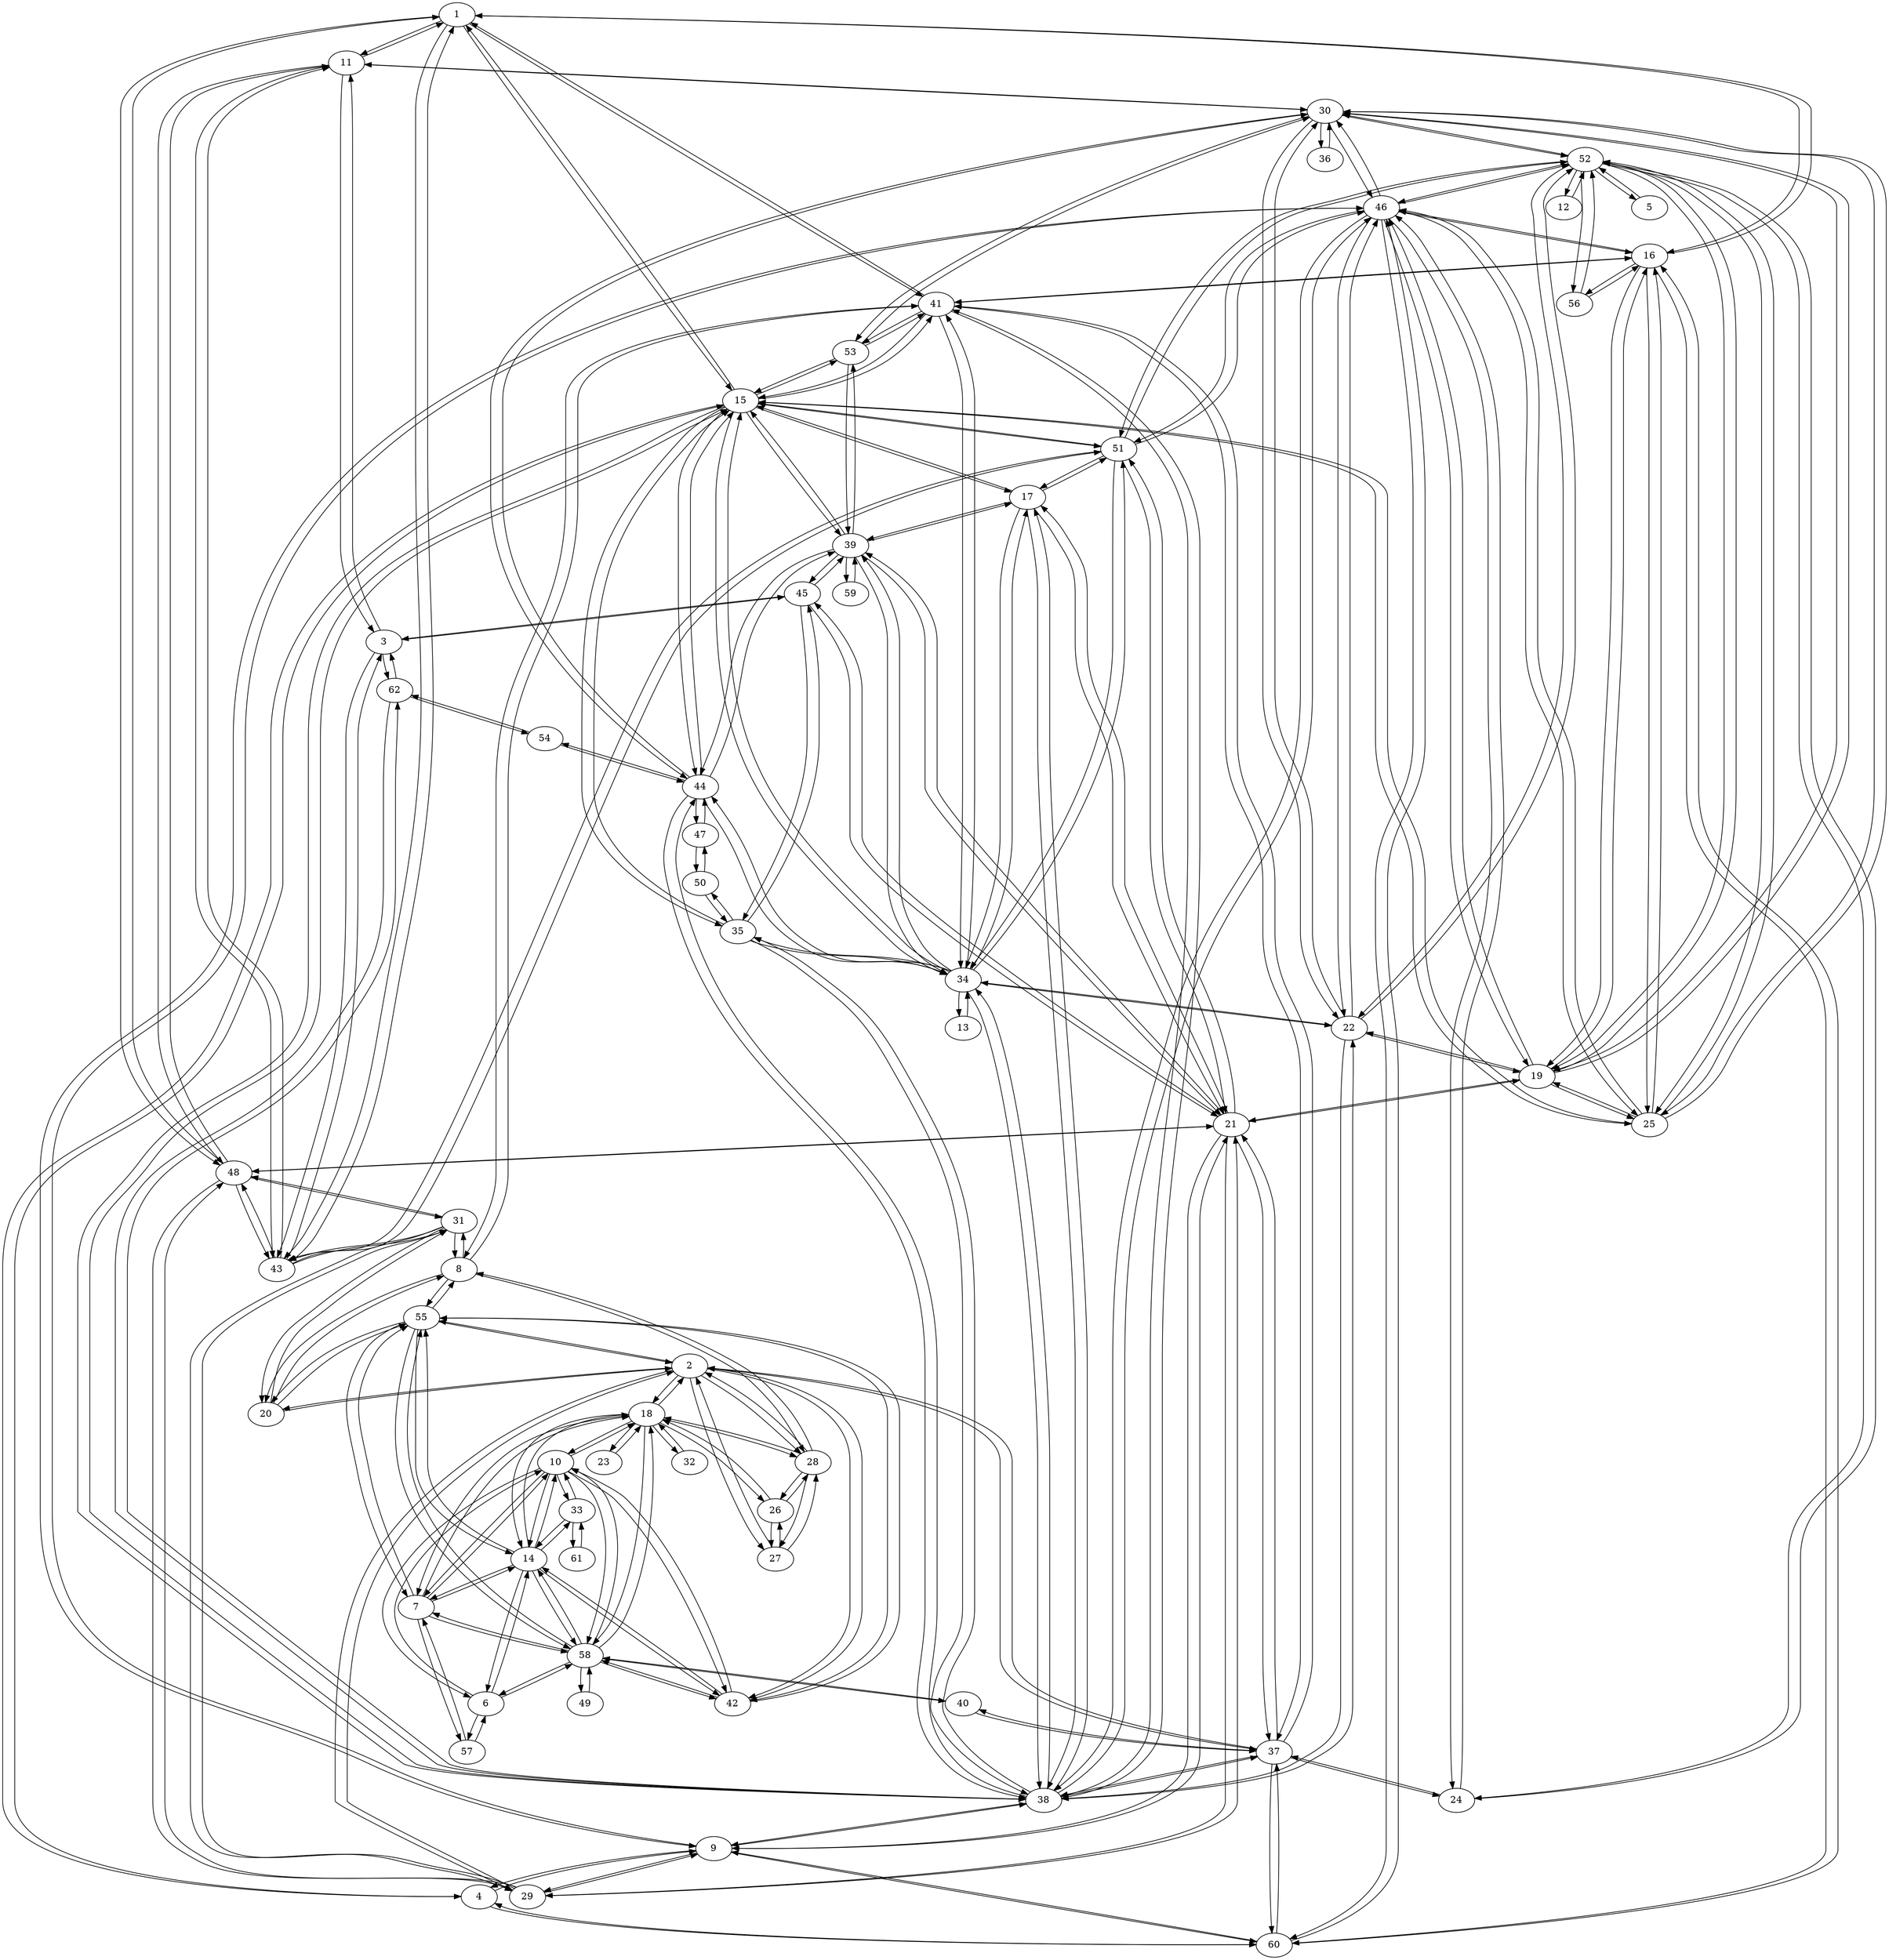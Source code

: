 digraph {
1 -> 11;
1 -> 15;
1 -> 16;
1 -> 41;
1 -> 43;
1 -> 48;
2 -> 18;
2 -> 20;
2 -> 27;
2 -> 28;
2 -> 29;
2 -> 37;
2 -> 42;
2 -> 55;
3 -> 11;
3 -> 43;
3 -> 45;
3 -> 62;
4 -> 9;
4 -> 15;
4 -> 60;
5 -> 52;
6 -> 10;
6 -> 14;
6 -> 57;
6 -> 58;
7 -> 10;
7 -> 14;
7 -> 18;
7 -> 55;
7 -> 57;
7 -> 58;
8 -> 20;
8 -> 28;
8 -> 31;
8 -> 41;
8 -> 55;
9 -> 4;
9 -> 21;
9 -> 29;
9 -> 38;
9 -> 46;
9 -> 60;
10 -> 6;
10 -> 7;
10 -> 14;
10 -> 18;
10 -> 33;
10 -> 42;
10 -> 58;
11 -> 1;
11 -> 3;
11 -> 30;
11 -> 43;
11 -> 48;
12 -> 52;
13 -> 34;
14 -> 6;
14 -> 7;
14 -> 10;
14 -> 18;
14 -> 33;
14 -> 42;
14 -> 55;
14 -> 58;
15 -> 1;
15 -> 4;
15 -> 17;
15 -> 25;
15 -> 34;
15 -> 35;
15 -> 38;
15 -> 39;
15 -> 41;
15 -> 44;
15 -> 51;
15 -> 53;
16 -> 1;
16 -> 19;
16 -> 25;
16 -> 41;
16 -> 46;
16 -> 56;
16 -> 60;
17 -> 15;
17 -> 21;
17 -> 34;
17 -> 38;
17 -> 39;
17 -> 51;
18 -> 2;
18 -> 7;
18 -> 10;
18 -> 14;
18 -> 23;
18 -> 26;
18 -> 28;
18 -> 32;
18 -> 58;
19 -> 16;
19 -> 21;
19 -> 22;
19 -> 25;
19 -> 30;
19 -> 46;
19 -> 52;
20 -> 2;
20 -> 8;
20 -> 31;
20 -> 55;
21 -> 9;
21 -> 17;
21 -> 19;
21 -> 29;
21 -> 37;
21 -> 39;
21 -> 45;
21 -> 48;
21 -> 51;
22 -> 19;
22 -> 30;
22 -> 34;
22 -> 38;
22 -> 46;
22 -> 52;
23 -> 18;
24 -> 37;
24 -> 46;
24 -> 52;
25 -> 15;
25 -> 16;
25 -> 19;
25 -> 30;
25 -> 46;
25 -> 52;
26 -> 18;
26 -> 27;
26 -> 28;
27 -> 2;
27 -> 26;
27 -> 28;
28 -> 2;
28 -> 8;
28 -> 18;
28 -> 26;
28 -> 27;
29 -> 2;
29 -> 9;
29 -> 21;
29 -> 31;
29 -> 48;
30 -> 11;
30 -> 19;
30 -> 22;
30 -> 25;
30 -> 36;
30 -> 44;
30 -> 46;
30 -> 52;
30 -> 53;
31 -> 8;
31 -> 20;
31 -> 29;
31 -> 43;
31 -> 48;
32 -> 18;
33 -> 10;
33 -> 14;
33 -> 61;
34 -> 13;
34 -> 15;
34 -> 17;
34 -> 22;
34 -> 35;
34 -> 38;
34 -> 39;
34 -> 41;
34 -> 44;
34 -> 51;
35 -> 15;
35 -> 34;
35 -> 38;
35 -> 45;
35 -> 50;
36 -> 30;
37 -> 2;
37 -> 21;
37 -> 24;
37 -> 38;
37 -> 40;
37 -> 41;
37 -> 60;
38 -> 9;
38 -> 15;
38 -> 17;
38 -> 22;
38 -> 34;
38 -> 35;
38 -> 37;
38 -> 41;
38 -> 44;
38 -> 46;
38 -> 62;
39 -> 15;
39 -> 17;
39 -> 21;
39 -> 34;
39 -> 44;
39 -> 45;
39 -> 53;
39 -> 59;
40 -> 37;
40 -> 58;
41 -> 1;
41 -> 8;
41 -> 15;
41 -> 16;
41 -> 34;
41 -> 37;
41 -> 38;
41 -> 53;
42 -> 2;
42 -> 10;
42 -> 14;
42 -> 55;
42 -> 58;
43 -> 1;
43 -> 3;
43 -> 11;
43 -> 31;
43 -> 48;
43 -> 51;
44 -> 15;
44 -> 30;
44 -> 34;
44 -> 38;
44 -> 39;
44 -> 47;
44 -> 54;
45 -> 3;
45 -> 21;
45 -> 35;
45 -> 39;
46 -> 9;
46 -> 16;
46 -> 19;
46 -> 22;
46 -> 24;
46 -> 25;
46 -> 30;
46 -> 38;
46 -> 51;
46 -> 52;
46 -> 60;
47 -> 44;
47 -> 50;
48 -> 1;
48 -> 11;
48 -> 21;
48 -> 29;
48 -> 31;
48 -> 43;
49 -> 58;
50 -> 35;
50 -> 47;
51 -> 15;
51 -> 17;
51 -> 21;
51 -> 34;
51 -> 43;
51 -> 46;
51 -> 52;
52 -> 5;
52 -> 12;
52 -> 19;
52 -> 22;
52 -> 24;
52 -> 25;
52 -> 30;
52 -> 46;
52 -> 51;
52 -> 56;
53 -> 15;
53 -> 30;
53 -> 39;
53 -> 41;
54 -> 44;
54 -> 62;
55 -> 2;
55 -> 7;
55 -> 8;
55 -> 14;
55 -> 20;
55 -> 42;
55 -> 58;
56 -> 16;
56 -> 52;
57 -> 6;
57 -> 7;
58 -> 6;
58 -> 7;
58 -> 10;
58 -> 14;
58 -> 18;
58 -> 40;
58 -> 42;
58 -> 49;
58 -> 55;
59 -> 39;
60 -> 4;
60 -> 9;
60 -> 16;
60 -> 37;
60 -> 46;
61 -> 33;
62 -> 3;
62 -> 38;
62 -> 54;
}
